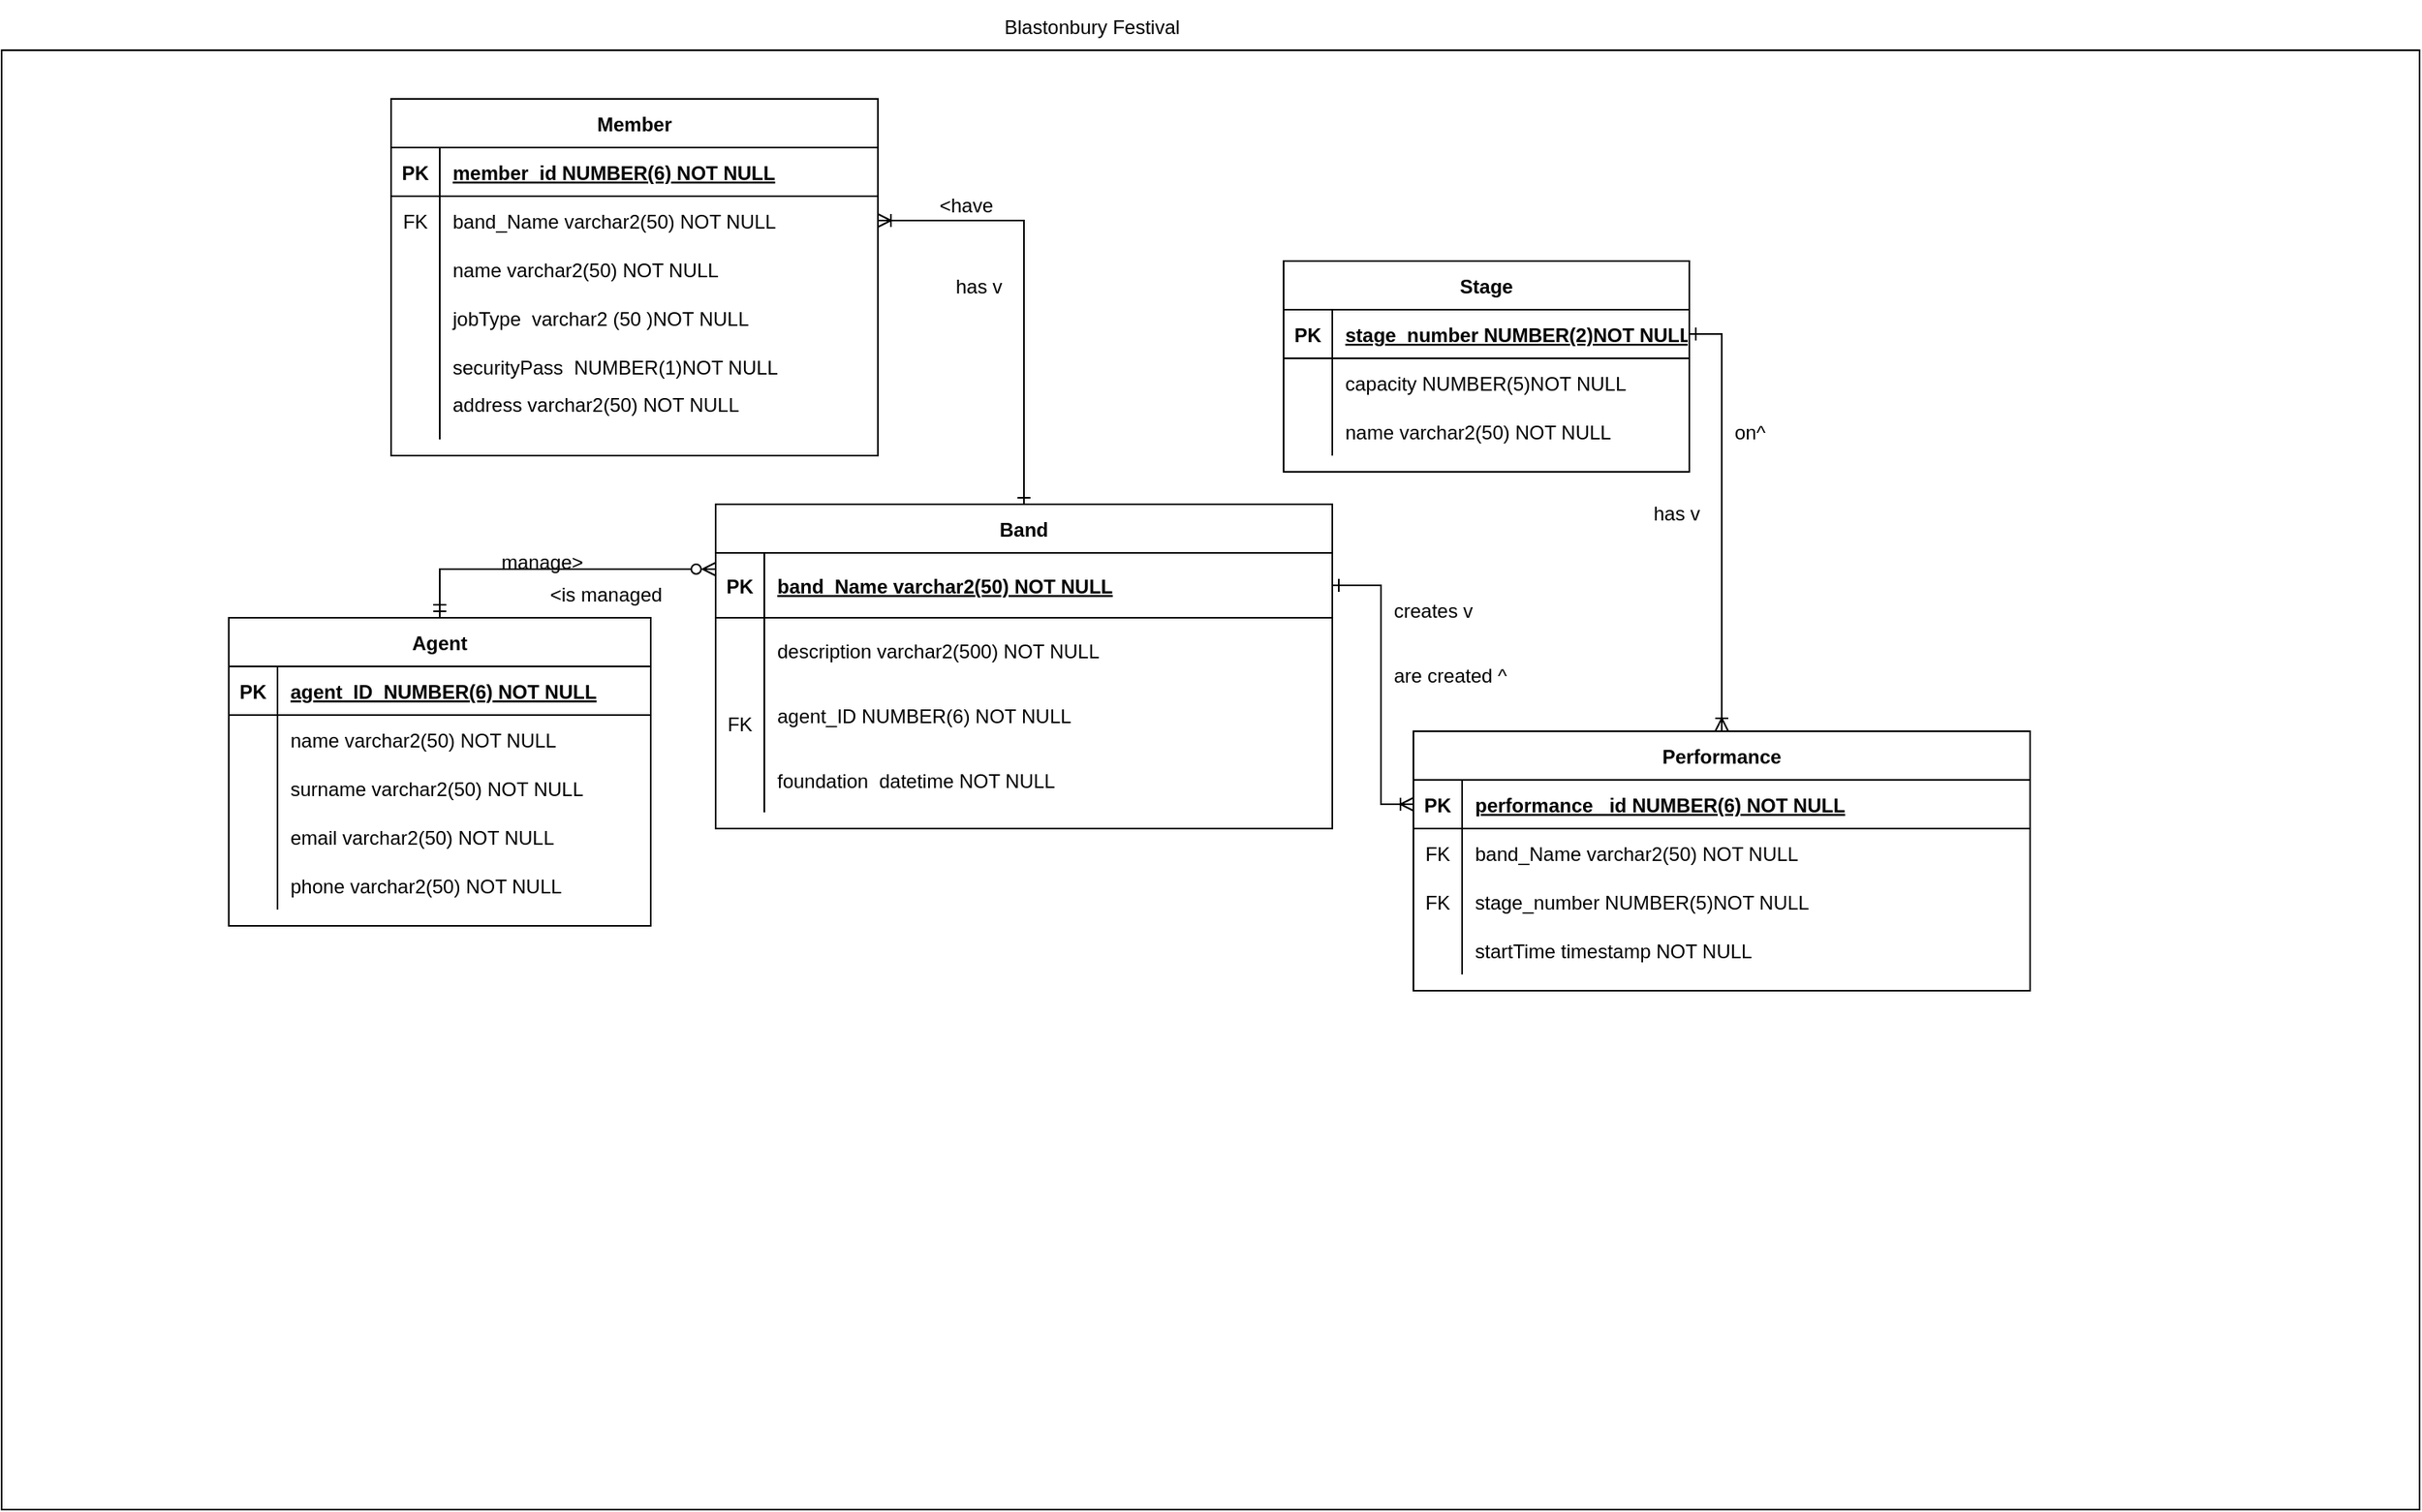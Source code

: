 <mxfile version="20.3.0" type="device"><diagram id="R2lEEEUBdFMjLlhIrx00" name="Page-1"><mxGraphModel dx="1616" dy="1653" grid="1" gridSize="10" guides="1" tooltips="1" connect="1" arrows="1" fold="1" page="1" pageScale="1" pageWidth="850" pageHeight="1100" math="0" shadow="0" extFonts="Permanent Marker^https://fonts.googleapis.com/css?family=Permanent+Marker"><root><mxCell id="0"/><mxCell id="1" parent="0"/><mxCell id="UZ37LsfKt3h3mpDUbrEt-1" value="" style="rounded=0;whiteSpace=wrap;html=1;" parent="1" vertex="1"><mxGeometry x="-270" y="-40" width="1490" height="900" as="geometry"/></mxCell><mxCell id="C-vyLk0tnHw3VtMMgP7b-2" value="Stage" style="shape=table;startSize=30;container=1;collapsible=1;childLayout=tableLayout;fixedRows=1;rowLines=0;fontStyle=1;align=center;resizeLast=1;" parent="1" vertex="1"><mxGeometry x="520" y="90" width="250" height="130" as="geometry"/></mxCell><mxCell id="C-vyLk0tnHw3VtMMgP7b-3" value="" style="shape=partialRectangle;collapsible=0;dropTarget=0;pointerEvents=0;fillColor=none;points=[[0,0.5],[1,0.5]];portConstraint=eastwest;top=0;left=0;right=0;bottom=1;" parent="C-vyLk0tnHw3VtMMgP7b-2" vertex="1"><mxGeometry y="30" width="250" height="30" as="geometry"/></mxCell><mxCell id="C-vyLk0tnHw3VtMMgP7b-4" value="PK" style="shape=partialRectangle;overflow=hidden;connectable=0;fillColor=none;top=0;left=0;bottom=0;right=0;fontStyle=1;" parent="C-vyLk0tnHw3VtMMgP7b-3" vertex="1"><mxGeometry width="30" height="30" as="geometry"><mxRectangle width="30" height="30" as="alternateBounds"/></mxGeometry></mxCell><mxCell id="C-vyLk0tnHw3VtMMgP7b-5" value="stage_number NUMBER(2)NOT NULL" style="shape=partialRectangle;overflow=hidden;connectable=0;fillColor=none;top=0;left=0;bottom=0;right=0;align=left;spacingLeft=6;fontStyle=5;" parent="C-vyLk0tnHw3VtMMgP7b-3" vertex="1"><mxGeometry x="30" width="220" height="30" as="geometry"><mxRectangle width="220" height="30" as="alternateBounds"/></mxGeometry></mxCell><mxCell id="C-vyLk0tnHw3VtMMgP7b-9" value="" style="shape=partialRectangle;collapsible=0;dropTarget=0;pointerEvents=0;fillColor=none;points=[[0,0.5],[1,0.5]];portConstraint=eastwest;top=0;left=0;right=0;bottom=0;" parent="C-vyLk0tnHw3VtMMgP7b-2" vertex="1"><mxGeometry y="60" width="250" height="30" as="geometry"/></mxCell><mxCell id="C-vyLk0tnHw3VtMMgP7b-10" value="" style="shape=partialRectangle;overflow=hidden;connectable=0;fillColor=none;top=0;left=0;bottom=0;right=0;" parent="C-vyLk0tnHw3VtMMgP7b-9" vertex="1"><mxGeometry width="30" height="30" as="geometry"><mxRectangle width="30" height="30" as="alternateBounds"/></mxGeometry></mxCell><mxCell id="C-vyLk0tnHw3VtMMgP7b-11" value="capacity NUMBER(5)NOT NULL" style="shape=partialRectangle;overflow=hidden;connectable=0;fillColor=none;top=0;left=0;bottom=0;right=0;align=left;spacingLeft=6;" parent="C-vyLk0tnHw3VtMMgP7b-9" vertex="1"><mxGeometry x="30" width="220" height="30" as="geometry"><mxRectangle width="220" height="30" as="alternateBounds"/></mxGeometry></mxCell><mxCell id="L_GVG9z72D_B7fjQHGWP-20" value="" style="shape=partialRectangle;collapsible=0;dropTarget=0;pointerEvents=0;fillColor=none;points=[[0,0.5],[1,0.5]];portConstraint=eastwest;top=0;left=0;right=0;bottom=0;" parent="C-vyLk0tnHw3VtMMgP7b-2" vertex="1"><mxGeometry y="90" width="250" height="30" as="geometry"/></mxCell><mxCell id="L_GVG9z72D_B7fjQHGWP-21" value="" style="shape=partialRectangle;overflow=hidden;connectable=0;fillColor=none;top=0;left=0;bottom=0;right=0;" parent="L_GVG9z72D_B7fjQHGWP-20" vertex="1"><mxGeometry width="30" height="30" as="geometry"><mxRectangle width="30" height="30" as="alternateBounds"/></mxGeometry></mxCell><mxCell id="L_GVG9z72D_B7fjQHGWP-22" value="name varchar2(50) NOT NULL" style="shape=partialRectangle;overflow=hidden;connectable=0;fillColor=none;top=0;left=0;bottom=0;right=0;align=left;spacingLeft=6;" parent="L_GVG9z72D_B7fjQHGWP-20" vertex="1"><mxGeometry x="30" width="220" height="30" as="geometry"><mxRectangle width="220" height="30" as="alternateBounds"/></mxGeometry></mxCell><mxCell id="C-vyLk0tnHw3VtMMgP7b-13" value="Member" style="shape=table;startSize=30;container=1;collapsible=1;childLayout=tableLayout;fixedRows=1;rowLines=0;fontStyle=1;align=center;resizeLast=1;" parent="1" vertex="1"><mxGeometry x="-30" y="-10" width="300" height="220" as="geometry"/></mxCell><mxCell id="C-vyLk0tnHw3VtMMgP7b-14" value="" style="shape=partialRectangle;collapsible=0;dropTarget=0;pointerEvents=0;fillColor=none;points=[[0,0.5],[1,0.5]];portConstraint=eastwest;top=0;left=0;right=0;bottom=1;" parent="C-vyLk0tnHw3VtMMgP7b-13" vertex="1"><mxGeometry y="30" width="300" height="30" as="geometry"/></mxCell><mxCell id="C-vyLk0tnHw3VtMMgP7b-15" value="PK" style="shape=partialRectangle;overflow=hidden;connectable=0;fillColor=none;top=0;left=0;bottom=0;right=0;fontStyle=1;" parent="C-vyLk0tnHw3VtMMgP7b-14" vertex="1"><mxGeometry width="30" height="30" as="geometry"><mxRectangle width="30" height="30" as="alternateBounds"/></mxGeometry></mxCell><mxCell id="C-vyLk0tnHw3VtMMgP7b-16" value="member_id NUMBER(6) NOT NULL " style="shape=partialRectangle;overflow=hidden;connectable=0;fillColor=none;top=0;left=0;bottom=0;right=0;align=left;spacingLeft=6;fontStyle=5;" parent="C-vyLk0tnHw3VtMMgP7b-14" vertex="1"><mxGeometry x="30" width="270" height="30" as="geometry"><mxRectangle width="270" height="30" as="alternateBounds"/></mxGeometry></mxCell><mxCell id="C-vyLk0tnHw3VtMMgP7b-17" value="" style="shape=partialRectangle;collapsible=0;dropTarget=0;pointerEvents=0;fillColor=none;points=[[0,0.5],[1,0.5]];portConstraint=eastwest;top=0;left=0;right=0;bottom=0;" parent="C-vyLk0tnHw3VtMMgP7b-13" vertex="1"><mxGeometry y="60" width="300" height="30" as="geometry"/></mxCell><mxCell id="C-vyLk0tnHw3VtMMgP7b-18" value="FK" style="shape=partialRectangle;overflow=hidden;connectable=0;fillColor=none;top=0;left=0;bottom=0;right=0;" parent="C-vyLk0tnHw3VtMMgP7b-17" vertex="1"><mxGeometry width="30" height="30" as="geometry"><mxRectangle width="30" height="30" as="alternateBounds"/></mxGeometry></mxCell><mxCell id="C-vyLk0tnHw3VtMMgP7b-19" value="band_Name varchar2(50) NOT NULL" style="shape=partialRectangle;overflow=hidden;connectable=0;fillColor=none;top=0;left=0;bottom=0;right=0;align=left;spacingLeft=6;fontStyle=0;strokeColor=none;" parent="C-vyLk0tnHw3VtMMgP7b-17" vertex="1"><mxGeometry x="30" width="270" height="30" as="geometry"><mxRectangle width="270" height="30" as="alternateBounds"/></mxGeometry></mxCell><mxCell id="L_GVG9z72D_B7fjQHGWP-4" value="" style="shape=partialRectangle;collapsible=0;dropTarget=0;pointerEvents=0;fillColor=none;points=[[0,0.5],[1,0.5]];portConstraint=eastwest;top=0;left=0;right=0;bottom=0;" parent="C-vyLk0tnHw3VtMMgP7b-13" vertex="1"><mxGeometry y="90" width="300" height="30" as="geometry"/></mxCell><mxCell id="L_GVG9z72D_B7fjQHGWP-5" value="" style="shape=partialRectangle;overflow=hidden;connectable=0;fillColor=none;top=0;left=0;bottom=0;right=0;" parent="L_GVG9z72D_B7fjQHGWP-4" vertex="1"><mxGeometry width="30" height="30" as="geometry"><mxRectangle width="30" height="30" as="alternateBounds"/></mxGeometry></mxCell><mxCell id="L_GVG9z72D_B7fjQHGWP-6" value="name varchar2(50) NOT NULL" style="shape=partialRectangle;overflow=hidden;connectable=0;fillColor=none;top=0;left=0;bottom=0;right=0;align=left;spacingLeft=6;" parent="L_GVG9z72D_B7fjQHGWP-4" vertex="1"><mxGeometry x="30" width="270" height="30" as="geometry"><mxRectangle width="270" height="30" as="alternateBounds"/></mxGeometry></mxCell><mxCell id="C-vyLk0tnHw3VtMMgP7b-20" value="" style="shape=partialRectangle;collapsible=0;dropTarget=0;pointerEvents=0;fillColor=none;points=[[0,0.5],[1,0.5]];portConstraint=eastwest;top=0;left=0;right=0;bottom=0;" parent="C-vyLk0tnHw3VtMMgP7b-13" vertex="1"><mxGeometry y="120" width="300" height="30" as="geometry"/></mxCell><mxCell id="C-vyLk0tnHw3VtMMgP7b-21" value="" style="shape=partialRectangle;overflow=hidden;connectable=0;fillColor=none;top=0;left=0;bottom=0;right=0;" parent="C-vyLk0tnHw3VtMMgP7b-20" vertex="1"><mxGeometry width="30" height="30" as="geometry"><mxRectangle width="30" height="30" as="alternateBounds"/></mxGeometry></mxCell><mxCell id="C-vyLk0tnHw3VtMMgP7b-22" value="jobType  varchar2 (50 )NOT NULL" style="shape=partialRectangle;overflow=hidden;connectable=0;fillColor=none;top=0;left=0;bottom=0;right=0;align=left;spacingLeft=6;" parent="C-vyLk0tnHw3VtMMgP7b-20" vertex="1"><mxGeometry x="30" width="270" height="30" as="geometry"><mxRectangle width="270" height="30" as="alternateBounds"/></mxGeometry></mxCell><mxCell id="UZ37LsfKt3h3mpDUbrEt-72" value="" style="shape=partialRectangle;collapsible=0;dropTarget=0;pointerEvents=0;fillColor=none;points=[[0,0.5],[1,0.5]];portConstraint=eastwest;top=0;left=0;right=0;bottom=0;" parent="C-vyLk0tnHw3VtMMgP7b-13" vertex="1"><mxGeometry y="150" width="300" height="30" as="geometry"/></mxCell><mxCell id="UZ37LsfKt3h3mpDUbrEt-73" value="" style="shape=partialRectangle;overflow=hidden;connectable=0;fillColor=none;top=0;left=0;bottom=0;right=0;" parent="UZ37LsfKt3h3mpDUbrEt-72" vertex="1"><mxGeometry width="30" height="30" as="geometry"><mxRectangle width="30" height="30" as="alternateBounds"/></mxGeometry></mxCell><mxCell id="UZ37LsfKt3h3mpDUbrEt-74" value="securityPass  NUMBER(1)NOT NULL" style="shape=partialRectangle;overflow=hidden;connectable=0;fillColor=none;top=0;left=0;bottom=0;right=0;align=left;spacingLeft=6;" parent="UZ37LsfKt3h3mpDUbrEt-72" vertex="1"><mxGeometry x="30" width="270" height="30" as="geometry"><mxRectangle width="270" height="30" as="alternateBounds"/></mxGeometry></mxCell><mxCell id="L_GVG9z72D_B7fjQHGWP-26" value="" style="shape=partialRectangle;collapsible=0;dropTarget=0;pointerEvents=0;fillColor=none;points=[[0,0.5],[1,0.5]];portConstraint=eastwest;top=0;left=0;right=0;bottom=0;" parent="C-vyLk0tnHw3VtMMgP7b-13" vertex="1"><mxGeometry y="180" width="300" height="30" as="geometry"/></mxCell><mxCell id="L_GVG9z72D_B7fjQHGWP-27" value="" style="shape=partialRectangle;overflow=hidden;connectable=0;fillColor=none;top=0;left=0;bottom=0;right=0;" parent="L_GVG9z72D_B7fjQHGWP-26" vertex="1"><mxGeometry width="30" height="30" as="geometry"><mxRectangle width="30" height="30" as="alternateBounds"/></mxGeometry></mxCell><mxCell id="L_GVG9z72D_B7fjQHGWP-28" value="address varchar2(50) NOT NULL&#10; " style="shape=partialRectangle;overflow=hidden;connectable=0;fillColor=none;top=0;left=0;bottom=0;right=0;align=left;spacingLeft=6;" parent="L_GVG9z72D_B7fjQHGWP-26" vertex="1"><mxGeometry x="30" width="270" height="30" as="geometry"><mxRectangle width="270" height="30" as="alternateBounds"/></mxGeometry></mxCell><mxCell id="UZ37LsfKt3h3mpDUbrEt-27" style="edgeStyle=orthogonalEdgeStyle;rounded=0;orthogonalLoop=1;jettySize=auto;html=1;entryX=0;entryY=0.5;entryDx=0;entryDy=0;startArrow=ERone;startFill=0;endArrow=ERoneToMany;endFill=0;exitX=1;exitY=0.5;exitDx=0;exitDy=0;" parent="1" source="C-vyLk0tnHw3VtMMgP7b-24" target="UZ37LsfKt3h3mpDUbrEt-14" edge="1"><mxGeometry relative="1" as="geometry"><Array as="points"><mxPoint x="580" y="290"/><mxPoint x="580" y="425"/></Array><mxPoint x="550" y="370" as="sourcePoint"/></mxGeometry></mxCell><mxCell id="C-vyLk0tnHw3VtMMgP7b-23" value="Band" style="shape=table;startSize=30;container=1;collapsible=1;childLayout=tableLayout;fixedRows=1;rowLines=0;fontStyle=1;align=center;resizeLast=1;" parent="1" vertex="1"><mxGeometry x="170" y="240" width="380" height="200" as="geometry"><mxRectangle x="170" y="240" width="70" height="30" as="alternateBounds"/></mxGeometry></mxCell><mxCell id="C-vyLk0tnHw3VtMMgP7b-24" value="" style="shape=partialRectangle;collapsible=0;dropTarget=0;pointerEvents=0;fillColor=none;points=[[0,0.5],[1,0.5]];portConstraint=eastwest;top=0;left=0;right=0;bottom=1;" parent="C-vyLk0tnHw3VtMMgP7b-23" vertex="1"><mxGeometry y="30" width="380" height="40" as="geometry"/></mxCell><mxCell id="C-vyLk0tnHw3VtMMgP7b-25" value="PK" style="shape=partialRectangle;overflow=hidden;connectable=0;fillColor=none;top=0;left=0;bottom=0;right=0;fontStyle=1;" parent="C-vyLk0tnHw3VtMMgP7b-24" vertex="1"><mxGeometry width="30" height="40" as="geometry"><mxRectangle width="30" height="40" as="alternateBounds"/></mxGeometry></mxCell><mxCell id="C-vyLk0tnHw3VtMMgP7b-26" value="band_Name varchar2(50) NOT NULL " style="shape=partialRectangle;overflow=hidden;connectable=0;fillColor=none;top=0;left=0;bottom=0;right=0;align=left;spacingLeft=6;fontStyle=5;" parent="C-vyLk0tnHw3VtMMgP7b-24" vertex="1"><mxGeometry x="30" width="350" height="40" as="geometry"><mxRectangle width="350" height="40" as="alternateBounds"/></mxGeometry></mxCell><mxCell id="C-vyLk0tnHw3VtMMgP7b-27" value="" style="shape=partialRectangle;collapsible=0;dropTarget=0;pointerEvents=0;fillColor=none;points=[[0,0.5],[1,0.5]];portConstraint=eastwest;top=0;left=0;right=0;bottom=0;" parent="C-vyLk0tnHw3VtMMgP7b-23" vertex="1"><mxGeometry y="70" width="380" height="40" as="geometry"/></mxCell><mxCell id="C-vyLk0tnHw3VtMMgP7b-28" value="" style="shape=partialRectangle;overflow=hidden;connectable=0;fillColor=none;top=0;left=0;bottom=0;right=0;" parent="C-vyLk0tnHw3VtMMgP7b-27" vertex="1"><mxGeometry width="30" height="40" as="geometry"><mxRectangle width="30" height="40" as="alternateBounds"/></mxGeometry></mxCell><mxCell id="C-vyLk0tnHw3VtMMgP7b-29" value="description varchar2(500) NOT NULL" style="shape=partialRectangle;overflow=hidden;connectable=0;fillColor=none;top=0;left=0;bottom=0;right=0;align=left;spacingLeft=6;strokeColor=#000000;" parent="C-vyLk0tnHw3VtMMgP7b-27" vertex="1"><mxGeometry x="30" width="350" height="40" as="geometry"><mxRectangle width="350" height="40" as="alternateBounds"/></mxGeometry></mxCell><mxCell id="UZ37LsfKt3h3mpDUbrEt-62" value="" style="shape=partialRectangle;collapsible=0;dropTarget=0;pointerEvents=0;fillColor=none;points=[[0,0.5],[1,0.5]];portConstraint=eastwest;top=0;left=0;right=0;bottom=0;" parent="C-vyLk0tnHw3VtMMgP7b-23" vertex="1"><mxGeometry y="110" width="380" height="40" as="geometry"/></mxCell><mxCell id="UZ37LsfKt3h3mpDUbrEt-63" value="" style="shape=partialRectangle;overflow=hidden;connectable=0;fillColor=none;top=0;left=0;bottom=0;right=0;" parent="UZ37LsfKt3h3mpDUbrEt-62" vertex="1"><mxGeometry width="30" height="40" as="geometry"><mxRectangle width="30" height="40" as="alternateBounds"/></mxGeometry></mxCell><mxCell id="UZ37LsfKt3h3mpDUbrEt-64" value="agent_ID NUMBER(6) NOT NULL" style="shape=partialRectangle;overflow=hidden;connectable=0;fillColor=none;top=0;left=0;bottom=0;right=0;align=left;spacingLeft=6;" parent="UZ37LsfKt3h3mpDUbrEt-62" vertex="1"><mxGeometry x="30" width="350" height="40" as="geometry"><mxRectangle width="350" height="40" as="alternateBounds"/></mxGeometry></mxCell><mxCell id="UZ37LsfKt3h3mpDUbrEt-86" value="" style="shape=partialRectangle;collapsible=0;dropTarget=0;pointerEvents=0;fillColor=none;points=[[0,0.5],[1,0.5]];portConstraint=eastwest;top=0;left=0;right=0;bottom=0;" parent="C-vyLk0tnHw3VtMMgP7b-23" vertex="1"><mxGeometry y="150" width="380" height="40" as="geometry"/></mxCell><mxCell id="UZ37LsfKt3h3mpDUbrEt-87" value="" style="shape=partialRectangle;overflow=hidden;connectable=0;fillColor=none;top=0;left=0;bottom=0;right=0;" parent="UZ37LsfKt3h3mpDUbrEt-86" vertex="1"><mxGeometry width="30" height="40" as="geometry"><mxRectangle width="30" height="40" as="alternateBounds"/></mxGeometry></mxCell><mxCell id="UZ37LsfKt3h3mpDUbrEt-88" value="foundation  datetime NOT NULL" style="shape=partialRectangle;overflow=hidden;connectable=0;fillColor=none;top=0;left=0;bottom=0;right=0;align=left;spacingLeft=6;" parent="UZ37LsfKt3h3mpDUbrEt-86" vertex="1"><mxGeometry x="30" width="350" height="40" as="geometry"><mxRectangle width="350" height="40" as="alternateBounds"/></mxGeometry></mxCell><mxCell id="UZ37LsfKt3h3mpDUbrEt-2" value="Blastonbury Festival" style="shape=partialRectangle;overflow=hidden;connectable=0;fillColor=none;top=0;left=0;bottom=0;right=0;align=left;spacingLeft=6;" parent="1" vertex="1"><mxGeometry x="340" y="-70" width="220" height="30" as="geometry"><mxRectangle width="220" height="30" as="alternateBounds"/></mxGeometry></mxCell><mxCell id="UZ37LsfKt3h3mpDUbrEt-26" style="edgeStyle=orthogonalEdgeStyle;rounded=0;orthogonalLoop=1;jettySize=auto;html=1;exitX=0.5;exitY=0;exitDx=0;exitDy=0;startArrow=ERmandOne;startFill=0;endArrow=ERzeroToMany;endFill=0;" parent="1" source="UZ37LsfKt3h3mpDUbrEt-3" target="C-vyLk0tnHw3VtMMgP7b-24" edge="1"><mxGeometry relative="1" as="geometry"><Array as="points"><mxPoint y="280"/></Array></mxGeometry></mxCell><mxCell id="UZ37LsfKt3h3mpDUbrEt-3" value="Agent" style="shape=table;startSize=30;container=1;collapsible=1;childLayout=tableLayout;fixedRows=1;rowLines=0;fontStyle=1;align=center;resizeLast=1;" parent="1" vertex="1"><mxGeometry x="-130" y="310" width="260" height="190" as="geometry"/></mxCell><mxCell id="UZ37LsfKt3h3mpDUbrEt-4" value="" style="shape=partialRectangle;collapsible=0;dropTarget=0;pointerEvents=0;fillColor=none;points=[[0,0.5],[1,0.5]];portConstraint=eastwest;top=0;left=0;right=0;bottom=1;" parent="UZ37LsfKt3h3mpDUbrEt-3" vertex="1"><mxGeometry y="30" width="260" height="30" as="geometry"/></mxCell><mxCell id="UZ37LsfKt3h3mpDUbrEt-5" value="PK" style="shape=partialRectangle;overflow=hidden;connectable=0;fillColor=none;top=0;left=0;bottom=0;right=0;fontStyle=1;" parent="UZ37LsfKt3h3mpDUbrEt-4" vertex="1"><mxGeometry width="30" height="30" as="geometry"><mxRectangle width="30" height="30" as="alternateBounds"/></mxGeometry></mxCell><mxCell id="UZ37LsfKt3h3mpDUbrEt-6" value="agent_ID  NUMBER(6) NOT NULL" style="shape=partialRectangle;overflow=hidden;connectable=0;fillColor=none;top=0;left=0;bottom=0;right=0;align=left;spacingLeft=6;fontStyle=5;" parent="UZ37LsfKt3h3mpDUbrEt-4" vertex="1"><mxGeometry x="30" width="230" height="30" as="geometry"><mxRectangle width="230" height="30" as="alternateBounds"/></mxGeometry></mxCell><mxCell id="UZ37LsfKt3h3mpDUbrEt-7" value="" style="shape=partialRectangle;collapsible=0;dropTarget=0;pointerEvents=0;fillColor=none;points=[[0,0.5],[1,0.5]];portConstraint=eastwest;top=0;left=0;right=0;bottom=0;" parent="UZ37LsfKt3h3mpDUbrEt-3" vertex="1"><mxGeometry y="60" width="260" height="30" as="geometry"/></mxCell><mxCell id="UZ37LsfKt3h3mpDUbrEt-8" value="" style="shape=partialRectangle;overflow=hidden;connectable=0;fillColor=none;top=0;left=0;bottom=0;right=0;" parent="UZ37LsfKt3h3mpDUbrEt-7" vertex="1"><mxGeometry width="30" height="30" as="geometry"><mxRectangle width="30" height="30" as="alternateBounds"/></mxGeometry></mxCell><mxCell id="UZ37LsfKt3h3mpDUbrEt-9" value="name varchar2(50) NOT NULL" style="shape=partialRectangle;overflow=hidden;connectable=0;fillColor=none;top=0;left=0;bottom=0;right=0;align=left;spacingLeft=6;" parent="UZ37LsfKt3h3mpDUbrEt-7" vertex="1"><mxGeometry x="30" width="230" height="30" as="geometry"><mxRectangle width="230" height="30" as="alternateBounds"/></mxGeometry></mxCell><mxCell id="L_GVG9z72D_B7fjQHGWP-35" value="" style="shape=partialRectangle;collapsible=0;dropTarget=0;pointerEvents=0;fillColor=none;points=[[0,0.5],[1,0.5]];portConstraint=eastwest;top=0;left=0;right=0;bottom=0;" parent="UZ37LsfKt3h3mpDUbrEt-3" vertex="1"><mxGeometry y="90" width="260" height="30" as="geometry"/></mxCell><mxCell id="L_GVG9z72D_B7fjQHGWP-36" value="" style="shape=partialRectangle;overflow=hidden;connectable=0;fillColor=none;top=0;left=0;bottom=0;right=0;" parent="L_GVG9z72D_B7fjQHGWP-35" vertex="1"><mxGeometry width="30" height="30" as="geometry"><mxRectangle width="30" height="30" as="alternateBounds"/></mxGeometry></mxCell><mxCell id="L_GVG9z72D_B7fjQHGWP-37" value="surname varchar2(50) NOT NULL" style="shape=partialRectangle;overflow=hidden;connectable=0;fillColor=none;top=0;left=0;bottom=0;right=0;align=left;spacingLeft=6;" parent="L_GVG9z72D_B7fjQHGWP-35" vertex="1"><mxGeometry x="30" width="230" height="30" as="geometry"><mxRectangle width="230" height="30" as="alternateBounds"/></mxGeometry></mxCell><mxCell id="UZ37LsfKt3h3mpDUbrEt-80" value="" style="shape=partialRectangle;collapsible=0;dropTarget=0;pointerEvents=0;fillColor=none;points=[[0,0.5],[1,0.5]];portConstraint=eastwest;top=0;left=0;right=0;bottom=0;" parent="UZ37LsfKt3h3mpDUbrEt-3" vertex="1"><mxGeometry y="120" width="260" height="30" as="geometry"/></mxCell><mxCell id="UZ37LsfKt3h3mpDUbrEt-81" value="" style="shape=partialRectangle;overflow=hidden;connectable=0;fillColor=none;top=0;left=0;bottom=0;right=0;" parent="UZ37LsfKt3h3mpDUbrEt-80" vertex="1"><mxGeometry width="30" height="30" as="geometry"><mxRectangle width="30" height="30" as="alternateBounds"/></mxGeometry></mxCell><mxCell id="UZ37LsfKt3h3mpDUbrEt-82" value="email varchar2(50) NOT NULL" style="shape=partialRectangle;overflow=hidden;connectable=0;fillColor=none;top=0;left=0;bottom=0;right=0;align=left;spacingLeft=6;" parent="UZ37LsfKt3h3mpDUbrEt-80" vertex="1"><mxGeometry x="30" width="230" height="30" as="geometry"><mxRectangle width="230" height="30" as="alternateBounds"/></mxGeometry></mxCell><mxCell id="L_GVG9z72D_B7fjQHGWP-23" value="" style="shape=partialRectangle;collapsible=0;dropTarget=0;pointerEvents=0;fillColor=none;points=[[0,0.5],[1,0.5]];portConstraint=eastwest;top=0;left=0;right=0;bottom=0;" parent="UZ37LsfKt3h3mpDUbrEt-3" vertex="1"><mxGeometry y="150" width="260" height="30" as="geometry"/></mxCell><mxCell id="L_GVG9z72D_B7fjQHGWP-24" value="" style="shape=partialRectangle;overflow=hidden;connectable=0;fillColor=none;top=0;left=0;bottom=0;right=0;" parent="L_GVG9z72D_B7fjQHGWP-23" vertex="1"><mxGeometry width="30" height="30" as="geometry"><mxRectangle width="30" height="30" as="alternateBounds"/></mxGeometry></mxCell><mxCell id="L_GVG9z72D_B7fjQHGWP-25" value="phone varchar2(50) NOT NULL" style="shape=partialRectangle;overflow=hidden;connectable=0;fillColor=none;top=0;left=0;bottom=0;right=0;align=left;spacingLeft=6;" parent="L_GVG9z72D_B7fjQHGWP-23" vertex="1"><mxGeometry x="30" width="230" height="30" as="geometry"><mxRectangle width="230" height="30" as="alternateBounds"/></mxGeometry></mxCell><mxCell id="UZ37LsfKt3h3mpDUbrEt-50" style="edgeStyle=orthogonalEdgeStyle;rounded=0;orthogonalLoop=1;jettySize=auto;html=1;exitX=0.5;exitY=0;exitDx=0;exitDy=0;startArrow=ERoneToMany;startFill=0;endArrow=ERone;endFill=0;entryX=1;entryY=0.5;entryDx=0;entryDy=0;" parent="1" source="UZ37LsfKt3h3mpDUbrEt-13" target="C-vyLk0tnHw3VtMMgP7b-3" edge="1"><mxGeometry relative="1" as="geometry"/></mxCell><mxCell id="UZ37LsfKt3h3mpDUbrEt-13" value="Performance" style="shape=table;startSize=30;container=1;collapsible=1;childLayout=tableLayout;fixedRows=1;rowLines=0;fontStyle=1;align=center;resizeLast=1;" parent="1" vertex="1"><mxGeometry x="600" y="380" width="380" height="160" as="geometry"/></mxCell><mxCell id="UZ37LsfKt3h3mpDUbrEt-14" value="" style="shape=partialRectangle;collapsible=0;dropTarget=0;pointerEvents=0;fillColor=none;points=[[0,0.5],[1,0.5]];portConstraint=eastwest;top=0;left=0;right=0;bottom=1;" parent="UZ37LsfKt3h3mpDUbrEt-13" vertex="1"><mxGeometry y="30" width="380" height="30" as="geometry"/></mxCell><mxCell id="UZ37LsfKt3h3mpDUbrEt-15" value="PK" style="shape=partialRectangle;overflow=hidden;connectable=0;fillColor=none;top=0;left=0;bottom=0;right=0;fontStyle=1;" parent="UZ37LsfKt3h3mpDUbrEt-14" vertex="1"><mxGeometry width="30" height="30" as="geometry"><mxRectangle width="30" height="30" as="alternateBounds"/></mxGeometry></mxCell><mxCell id="UZ37LsfKt3h3mpDUbrEt-16" value="performance _id NUMBER(6) NOT NULL " style="shape=partialRectangle;overflow=hidden;connectable=0;fillColor=none;top=0;left=0;bottom=0;right=0;align=left;spacingLeft=6;fontStyle=5;" parent="UZ37LsfKt3h3mpDUbrEt-14" vertex="1"><mxGeometry x="30" width="350" height="30" as="geometry"><mxRectangle width="350" height="30" as="alternateBounds"/></mxGeometry></mxCell><mxCell id="UZ37LsfKt3h3mpDUbrEt-20" value="" style="shape=partialRectangle;collapsible=0;dropTarget=0;pointerEvents=0;fillColor=none;points=[[0,0.5],[1,0.5]];portConstraint=eastwest;top=0;left=0;right=0;bottom=0;" parent="UZ37LsfKt3h3mpDUbrEt-13" vertex="1"><mxGeometry y="60" width="380" height="30" as="geometry"/></mxCell><mxCell id="UZ37LsfKt3h3mpDUbrEt-21" value="FK" style="shape=partialRectangle;overflow=hidden;connectable=0;fillColor=none;top=0;left=0;bottom=0;right=0;" parent="UZ37LsfKt3h3mpDUbrEt-20" vertex="1"><mxGeometry width="30" height="30" as="geometry"><mxRectangle width="30" height="30" as="alternateBounds"/></mxGeometry></mxCell><mxCell id="UZ37LsfKt3h3mpDUbrEt-22" value="band_Name varchar2(50) NOT NULL" style="shape=partialRectangle;overflow=hidden;connectable=0;fillColor=none;top=0;left=0;bottom=0;right=0;align=left;spacingLeft=6;" parent="UZ37LsfKt3h3mpDUbrEt-20" vertex="1"><mxGeometry x="30" width="350" height="30" as="geometry"><mxRectangle width="350" height="30" as="alternateBounds"/></mxGeometry></mxCell><mxCell id="L_GVG9z72D_B7fjQHGWP-14" value="" style="shape=partialRectangle;collapsible=0;dropTarget=0;pointerEvents=0;fillColor=none;points=[[0,0.5],[1,0.5]];portConstraint=eastwest;top=0;left=0;right=0;bottom=0;" parent="UZ37LsfKt3h3mpDUbrEt-13" vertex="1"><mxGeometry y="90" width="380" height="30" as="geometry"/></mxCell><mxCell id="L_GVG9z72D_B7fjQHGWP-15" value="FK" style="shape=partialRectangle;overflow=hidden;connectable=0;fillColor=none;top=0;left=0;bottom=0;right=0;" parent="L_GVG9z72D_B7fjQHGWP-14" vertex="1"><mxGeometry width="30" height="30" as="geometry"><mxRectangle width="30" height="30" as="alternateBounds"/></mxGeometry></mxCell><mxCell id="L_GVG9z72D_B7fjQHGWP-16" value="stage_number NUMBER(5)NOT NULL" style="shape=partialRectangle;overflow=hidden;connectable=0;fillColor=none;top=0;left=0;bottom=0;right=0;align=left;spacingLeft=6;" parent="L_GVG9z72D_B7fjQHGWP-14" vertex="1"><mxGeometry x="30" width="350" height="30" as="geometry"><mxRectangle width="350" height="30" as="alternateBounds"/></mxGeometry></mxCell><mxCell id="L_GVG9z72D_B7fjQHGWP-17" value="" style="shape=partialRectangle;collapsible=0;dropTarget=0;pointerEvents=0;fillColor=none;points=[[0,0.5],[1,0.5]];portConstraint=eastwest;top=0;left=0;right=0;bottom=0;" parent="UZ37LsfKt3h3mpDUbrEt-13" vertex="1"><mxGeometry y="120" width="380" height="30" as="geometry"/></mxCell><mxCell id="L_GVG9z72D_B7fjQHGWP-18" value="" style="shape=partialRectangle;overflow=hidden;connectable=0;fillColor=none;top=0;left=0;bottom=0;right=0;" parent="L_GVG9z72D_B7fjQHGWP-17" vertex="1"><mxGeometry width="30" height="30" as="geometry"><mxRectangle width="30" height="30" as="alternateBounds"/></mxGeometry></mxCell><mxCell id="L_GVG9z72D_B7fjQHGWP-19" value="startTime timestamp NOT NULL" style="shape=partialRectangle;overflow=hidden;connectable=0;fillColor=none;top=0;left=0;bottom=0;right=0;align=left;spacingLeft=6;" parent="L_GVG9z72D_B7fjQHGWP-17" vertex="1"><mxGeometry x="30" width="350" height="30" as="geometry"><mxRectangle width="350" height="30" as="alternateBounds"/></mxGeometry></mxCell><mxCell id="UZ37LsfKt3h3mpDUbrEt-25" style="edgeStyle=orthogonalEdgeStyle;rounded=0;orthogonalLoop=1;jettySize=auto;html=1;endArrow=ERone;endFill=0;startArrow=ERoneToMany;startFill=0;" parent="1" source="C-vyLk0tnHw3VtMMgP7b-17" target="C-vyLk0tnHw3VtMMgP7b-23" edge="1"><mxGeometry relative="1" as="geometry"/></mxCell><mxCell id="UZ37LsfKt3h3mpDUbrEt-51" value="&lt;have" style="shape=partialRectangle;overflow=hidden;connectable=0;fillColor=none;top=0;left=0;bottom=0;right=0;align=left;spacingLeft=6;" parent="1" vertex="1"><mxGeometry x="300" y="40" width="50" height="30" as="geometry"><mxRectangle width="220" height="30" as="alternateBounds"/></mxGeometry></mxCell><mxCell id="UZ37LsfKt3h3mpDUbrEt-52" value="manage&gt;" style="shape=partialRectangle;overflow=hidden;connectable=0;fillColor=none;top=0;left=0;bottom=0;right=0;align=left;spacingLeft=6;" parent="1" vertex="1"><mxGeometry x="30" y="260" width="60" height="30" as="geometry"><mxRectangle width="220" height="30" as="alternateBounds"/></mxGeometry></mxCell><mxCell id="UZ37LsfKt3h3mpDUbrEt-53" value="creates v" style="shape=partialRectangle;overflow=hidden;connectable=0;fillColor=none;top=0;left=0;bottom=0;right=0;align=left;spacingLeft=6;" parent="1" vertex="1"><mxGeometry x="580" y="290" width="60" height="30" as="geometry"><mxRectangle width="220" height="30" as="alternateBounds"/></mxGeometry></mxCell><mxCell id="UZ37LsfKt3h3mpDUbrEt-54" value="on^" style="shape=partialRectangle;overflow=hidden;connectable=0;fillColor=none;top=0;left=0;bottom=0;right=0;align=left;spacingLeft=6;" parent="1" vertex="1"><mxGeometry x="790" y="180" width="60" height="30" as="geometry"><mxRectangle width="220" height="30" as="alternateBounds"/></mxGeometry></mxCell><mxCell id="UZ37LsfKt3h3mpDUbrEt-75" value="FK" style="shape=partialRectangle;overflow=hidden;connectable=0;fillColor=none;top=0;left=0;bottom=0;right=0;" parent="1" vertex="1"><mxGeometry x="170" y="360" width="30" height="30" as="geometry"><mxRectangle width="30" height="30" as="alternateBounds"/></mxGeometry></mxCell><mxCell id="Gs8w9nr2qcXCfaOwRo0C-1" value="has v" style="shape=partialRectangle;overflow=hidden;connectable=0;fillColor=none;top=0;left=0;bottom=0;right=0;align=left;spacingLeft=6;" parent="1" vertex="1"><mxGeometry x="310" y="90" width="50" height="30" as="geometry"><mxRectangle width="220" height="30" as="alternateBounds"/></mxGeometry></mxCell><mxCell id="Gs8w9nr2qcXCfaOwRo0C-2" value="&lt;is managed" style="shape=partialRectangle;overflow=hidden;connectable=0;fillColor=none;top=0;left=0;bottom=0;right=0;align=left;spacingLeft=6;" parent="1" vertex="1"><mxGeometry x="60" y="280" width="90" height="30" as="geometry"><mxRectangle width="220" height="30" as="alternateBounds"/></mxGeometry></mxCell><mxCell id="Gs8w9nr2qcXCfaOwRo0C-3" value="are created ^" style="shape=partialRectangle;overflow=hidden;connectable=0;fillColor=none;top=0;left=0;bottom=0;right=0;align=left;spacingLeft=6;" parent="1" vertex="1"><mxGeometry x="580" y="330" width="90" height="30" as="geometry"><mxRectangle width="220" height="30" as="alternateBounds"/></mxGeometry></mxCell><mxCell id="Gs8w9nr2qcXCfaOwRo0C-4" value="has v" style="shape=partialRectangle;overflow=hidden;connectable=0;fillColor=none;top=0;left=0;bottom=0;right=0;align=left;spacingLeft=6;" parent="1" vertex="1"><mxGeometry x="740" y="230" width="60" height="30" as="geometry"><mxRectangle width="220" height="30" as="alternateBounds"/></mxGeometry></mxCell></root></mxGraphModel></diagram></mxfile>